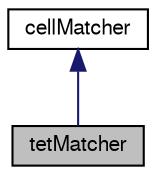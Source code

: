 digraph "tetMatcher"
{
  bgcolor="transparent";
  edge [fontname="FreeSans",fontsize="10",labelfontname="FreeSans",labelfontsize="10"];
  node [fontname="FreeSans",fontsize="10",shape=record];
  Node1 [label="tetMatcher",height=0.2,width=0.4,color="black", fillcolor="grey75", style="filled" fontcolor="black"];
  Node2 -> Node1 [dir="back",color="midnightblue",fontsize="10",style="solid",fontname="FreeSans"];
  Node2 [label="cellMatcher",height=0.2,width=0.4,color="black",URL="$a00206.html",tooltip="Base class for cellshape matchers (hexMatch, prismMatch, etc.). These are classes which given a mesh ..."];
}
